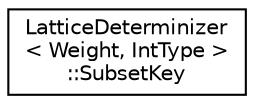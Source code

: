 digraph "Graphical Class Hierarchy"
{
  edge [fontname="Helvetica",fontsize="10",labelfontname="Helvetica",labelfontsize="10"];
  node [fontname="Helvetica",fontsize="10",shape=record];
  rankdir="LR";
  Node0 [label="LatticeDeterminizer\l\< Weight, IntType \>\l::SubsetKey",height=0.2,width=0.4,color="black", fillcolor="white", style="filled",URL="$classfst_1_1LatticeDeterminizer_1_1SubsetKey.html"];
}
